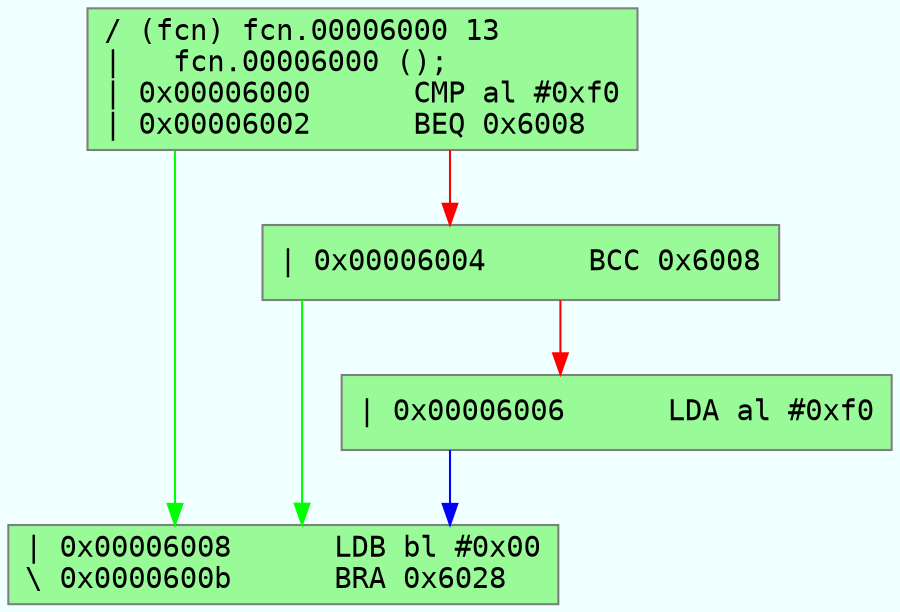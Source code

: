 digraph code {
	graph [bgcolor=azure fontsize=8 fontname="Courier" splines="ortho"];
	node [fillcolor=gray style=filled shape=box];
	edge [arrowhead="normal"];
	"0x00006000" -> "0x00006008" [color="green"];
	"0x00006000" -> "0x00006004" [color="red"];
	"0x00006000" [URL="fcn.00006000/0x00006000", fillcolor="palegreen",color="#7f7f7f", fontname="Courier",label="/ (fcn) fcn.00006000 13\l|   fcn.00006000 ();\l| 0x00006000      CMP al #0xf0\l| 0x00006002      BEQ 0x6008\l"]
	"0x00006004" -> "0x00006008" [color="green"];
	"0x00006004" -> "0x00006006" [color="red"];
	"0x00006004" [URL="fcn.00006000/0x00006004", fillcolor="palegreen",color="#7f7f7f", fontname="Courier",label="| 0x00006004      BCC 0x6008\l"]
	"0x00006006" -> "0x00006008" [color="blue"];
	"0x00006006" [URL="fcn.00006000/0x00006006", fillcolor="palegreen",color="#7f7f7f", fontname="Courier",label="| 0x00006006      LDA al #0xf0\l"]
	"0x00006008" [URL="fcn.00006000/0x00006008", fillcolor="palegreen",color="#7f7f7f", fontname="Courier",label="| 0x00006008      LDB bl #0x00\l\\ 0x0000600b      BRA 0x6028\l"]
}
